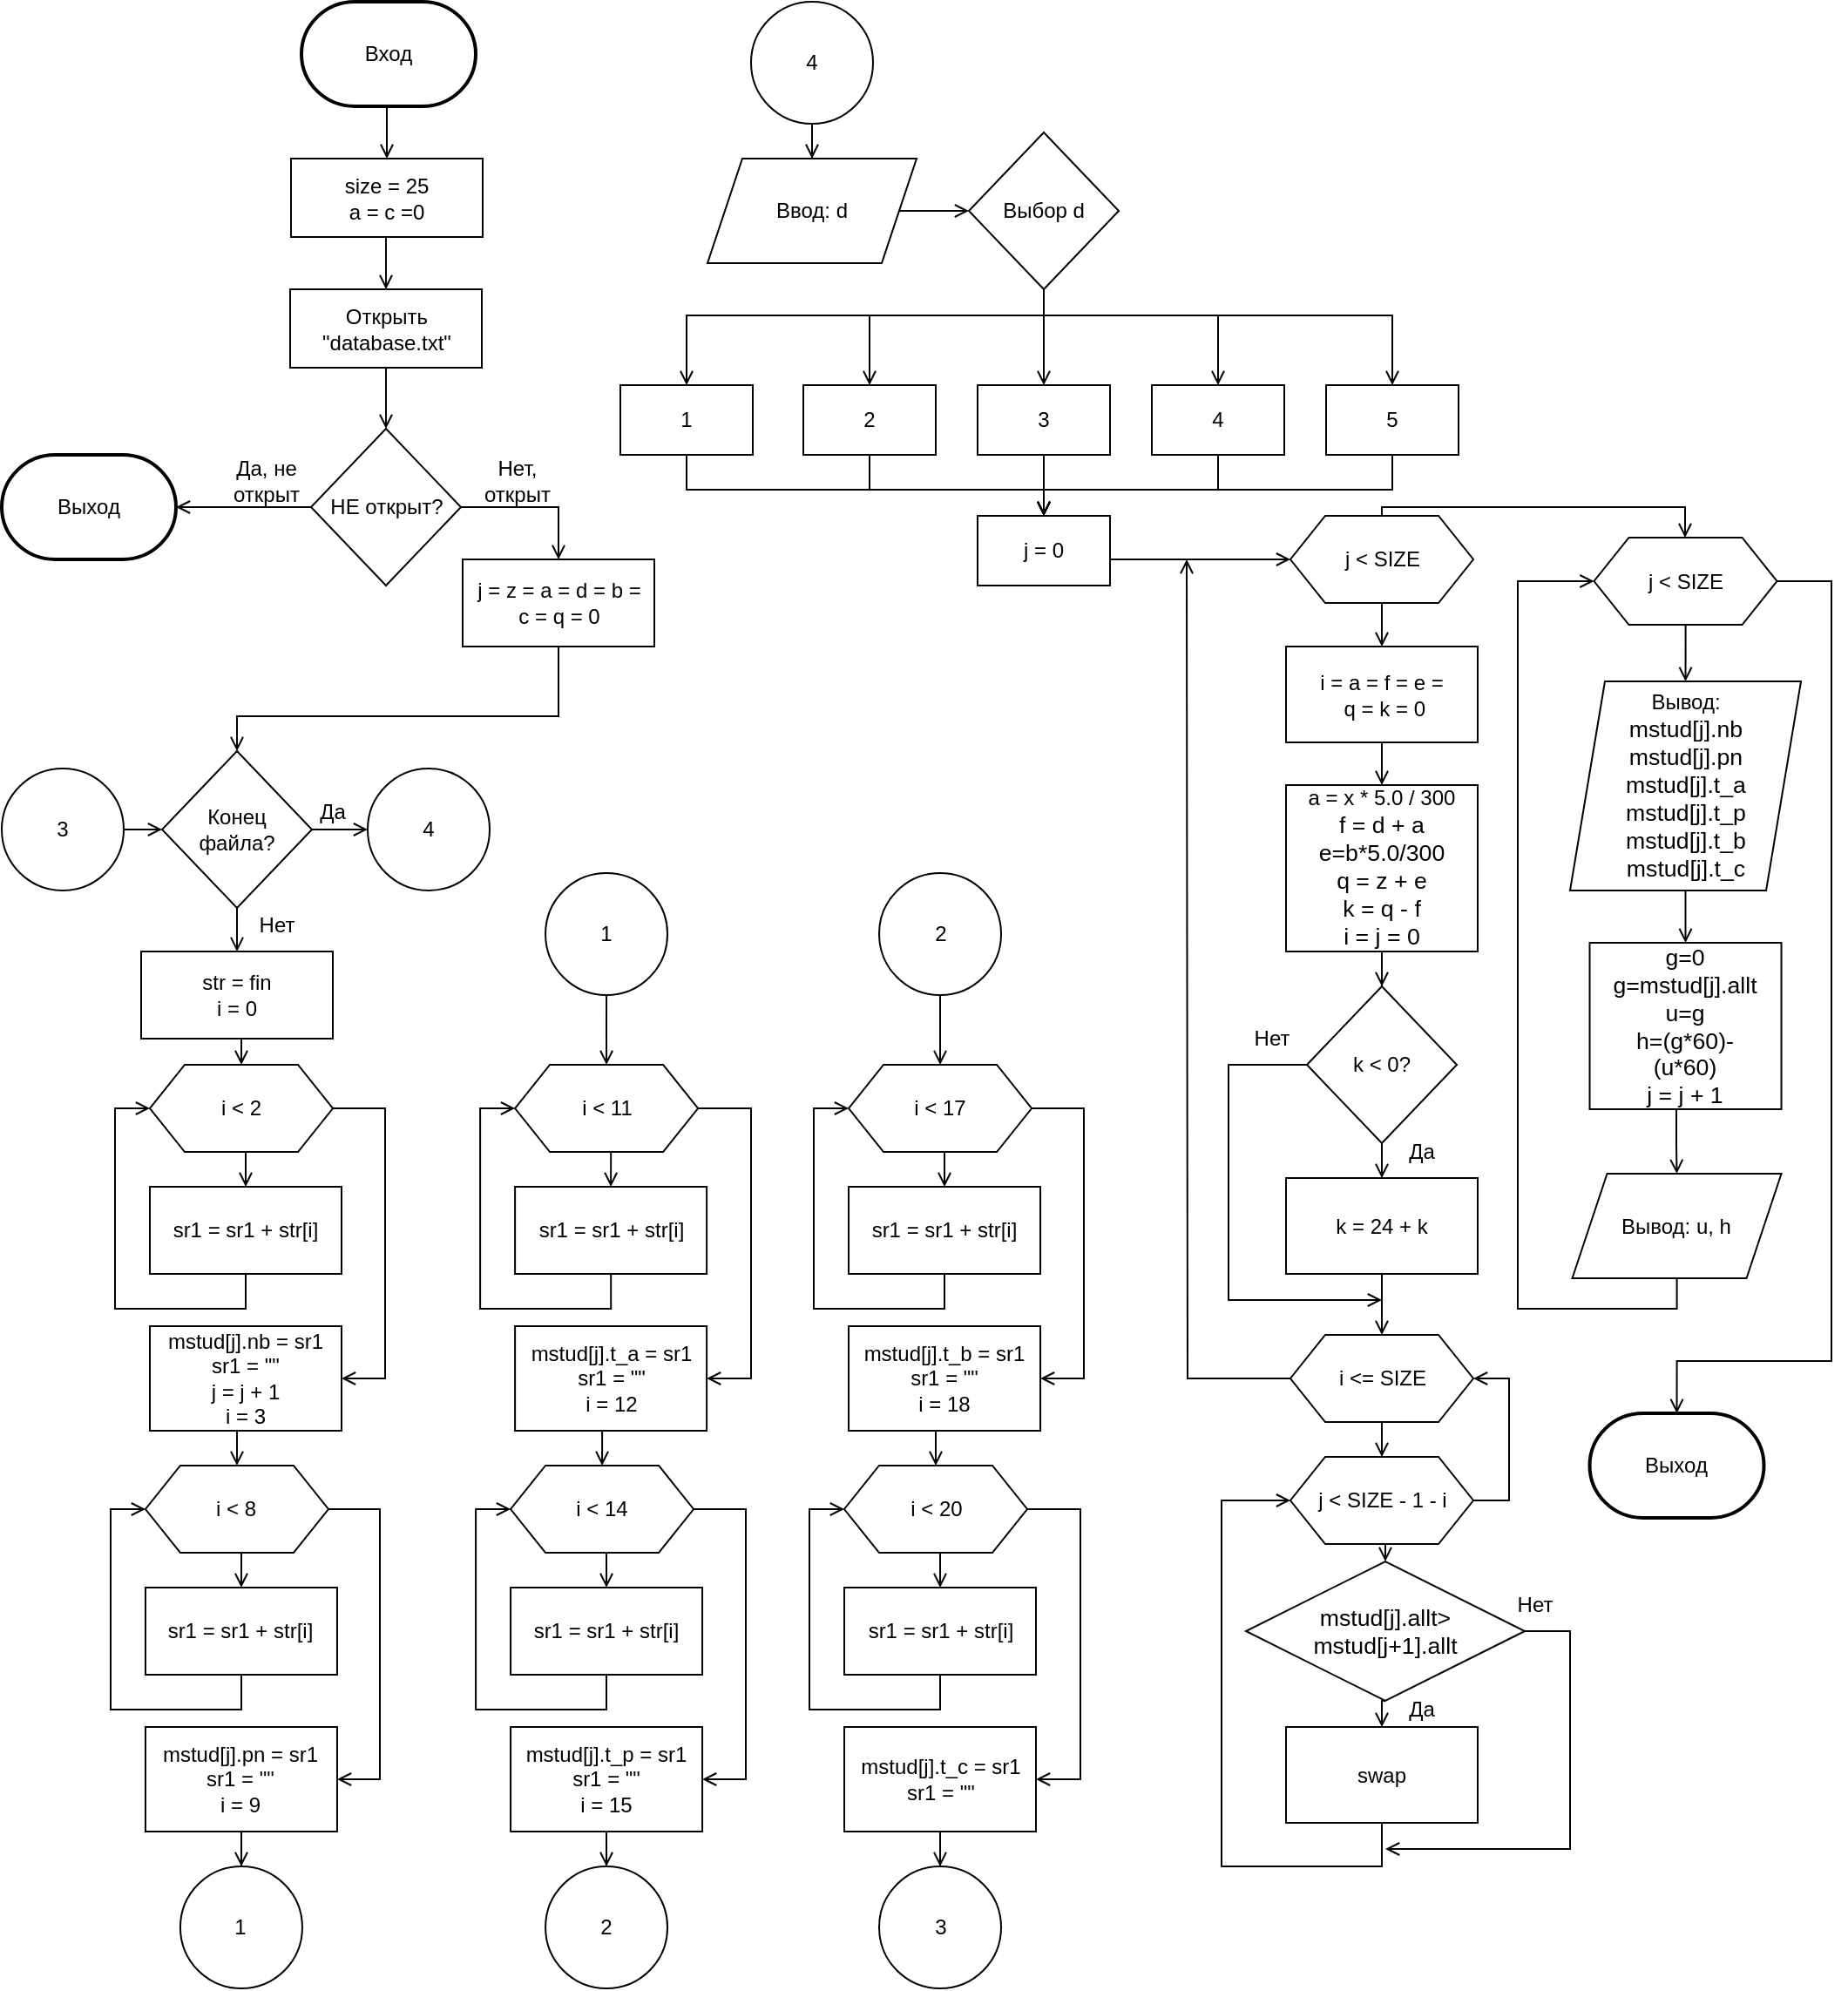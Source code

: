 <mxfile version="13.9.1" type="github">
  <diagram id="2XYw5rfrzcdDfsoRY1aY" name="Page-1">
    <mxGraphModel dx="2065" dy="1688" grid="1" gridSize="10" guides="1" tooltips="1" connect="1" arrows="1" fold="1" page="1" pageScale="1" pageWidth="827" pageHeight="1169" math="0" shadow="0">
      <root>
        <mxCell id="0" />
        <mxCell id="1" parent="0" />
        <mxCell id="bIGdx2mvvDFSyfbHBPX8-4" style="edgeStyle=orthogonalEdgeStyle;rounded=0;orthogonalLoop=1;jettySize=auto;html=1;exitX=0.5;exitY=1;exitDx=0;exitDy=0;exitPerimeter=0;entryX=0.5;entryY=0;entryDx=0;entryDy=0;endArrow=open;endFill=0;" parent="1" source="bIGdx2mvvDFSyfbHBPX8-2" edge="1">
          <mxGeometry relative="1" as="geometry">
            <mxPoint x="-39" y="70" as="targetPoint" />
          </mxGeometry>
        </mxCell>
        <mxCell id="bIGdx2mvvDFSyfbHBPX8-2" value="Вход" style="strokeWidth=2;html=1;shape=mxgraph.flowchart.terminator;whiteSpace=wrap;" parent="1" vertex="1">
          <mxGeometry x="-88" y="-20" width="100" height="60" as="geometry" />
        </mxCell>
        <mxCell id="KQFqtlPDkMT88FlhOWFB-3" style="edgeStyle=orthogonalEdgeStyle;rounded=0;orthogonalLoop=1;jettySize=auto;html=1;entryX=0.5;entryY=0;entryDx=0;entryDy=0;endArrow=open;endFill=0;" edge="1" parent="1" source="gcUCHksnC8rrGLkKe8yG-3" target="B0YSBYVzR49liGQwaU1Z-23">
          <mxGeometry relative="1" as="geometry">
            <Array as="points">
              <mxPoint x="-39" y="135" />
            </Array>
          </mxGeometry>
        </mxCell>
        <mxCell id="gcUCHksnC8rrGLkKe8yG-3" value="size = 25&lt;br&gt;a = c =0" style="rounded=0;whiteSpace=wrap;html=1;" parent="1" vertex="1">
          <mxGeometry x="-94" y="70" width="110" height="45" as="geometry" />
        </mxCell>
        <mxCell id="KQFqtlPDkMT88FlhOWFB-7" style="edgeStyle=orthogonalEdgeStyle;rounded=0;orthogonalLoop=1;jettySize=auto;html=1;entryX=0;entryY=0.5;entryDx=0;entryDy=0;endArrow=open;endFill=0;" edge="1" parent="1" source="B0YSBYVzR49liGQwaU1Z-10" target="B0YSBYVzR49liGQwaU1Z-30">
          <mxGeometry relative="1" as="geometry">
            <Array as="points">
              <mxPoint x="59" y="390" />
              <mxPoint x="-125" y="390" />
            </Array>
          </mxGeometry>
        </mxCell>
        <mxCell id="B0YSBYVzR49liGQwaU1Z-10" value="j = z = a = d = b = &lt;br&gt;c = q = 0" style="rounded=0;whiteSpace=wrap;html=1;" parent="1" vertex="1">
          <mxGeometry x="4.5" y="300" width="110" height="50" as="geometry" />
        </mxCell>
        <mxCell id="B0YSBYVzR49liGQwaU1Z-11" style="edgeStyle=orthogonalEdgeStyle;rounded=0;orthogonalLoop=1;jettySize=auto;html=1;exitX=0.5;exitY=1;exitDx=0;exitDy=0;entryX=0;entryY=0.5;entryDx=0;entryDy=0;" parent="1" target="B0YSBYVzR49liGQwaU1Z-14" edge="1">
          <mxGeometry relative="1" as="geometry">
            <mxPoint x="-45.5" y="237" as="sourcePoint" />
          </mxGeometry>
        </mxCell>
        <mxCell id="KQFqtlPDkMT88FlhOWFB-5" style="edgeStyle=orthogonalEdgeStyle;rounded=0;orthogonalLoop=1;jettySize=auto;html=1;entryX=0.5;entryY=0;entryDx=0;entryDy=0;endArrow=open;endFill=0;" edge="1" parent="1" source="B0YSBYVzR49liGQwaU1Z-14" target="B0YSBYVzR49liGQwaU1Z-10">
          <mxGeometry relative="1" as="geometry" />
        </mxCell>
        <mxCell id="KQFqtlPDkMT88FlhOWFB-6" style="edgeStyle=orthogonalEdgeStyle;rounded=0;orthogonalLoop=1;jettySize=auto;html=1;endArrow=open;endFill=0;" edge="1" parent="1" source="B0YSBYVzR49liGQwaU1Z-14" target="B0YSBYVzR49liGQwaU1Z-27">
          <mxGeometry relative="1" as="geometry" />
        </mxCell>
        <mxCell id="B0YSBYVzR49liGQwaU1Z-14" value="НЕ открыт?" style="rhombus;whiteSpace=wrap;html=1;direction=south;" parent="1" vertex="1">
          <mxGeometry x="-82.5" y="225" width="86" height="90" as="geometry" />
        </mxCell>
        <mxCell id="B0YSBYVzR49liGQwaU1Z-15" value="Да, не открыт" style="text;html=1;strokeColor=none;fillColor=none;align=center;verticalAlign=middle;whiteSpace=wrap;rounded=0;" parent="1" vertex="1">
          <mxGeometry x="-128.5" y="245" width="40" height="20" as="geometry" />
        </mxCell>
        <mxCell id="B0YSBYVzR49liGQwaU1Z-16" value="Нет, открыт" style="text;html=1;strokeColor=none;fillColor=none;align=center;verticalAlign=middle;whiteSpace=wrap;rounded=0;" parent="1" vertex="1">
          <mxGeometry x="16" y="245" width="40" height="20" as="geometry" />
        </mxCell>
        <mxCell id="KQFqtlPDkMT88FlhOWFB-4" style="edgeStyle=orthogonalEdgeStyle;rounded=0;orthogonalLoop=1;jettySize=auto;html=1;endArrow=open;endFill=0;" edge="1" parent="1" source="B0YSBYVzR49liGQwaU1Z-23" target="B0YSBYVzR49liGQwaU1Z-14">
          <mxGeometry relative="1" as="geometry" />
        </mxCell>
        <mxCell id="B0YSBYVzR49liGQwaU1Z-23" value="Открыть&lt;br&gt;&quot;database.txt&quot;" style="rounded=0;whiteSpace=wrap;html=1;" parent="1" vertex="1">
          <mxGeometry x="-94.5" y="145" width="110" height="45" as="geometry" />
        </mxCell>
        <mxCell id="B0YSBYVzR49liGQwaU1Z-27" value="Выход" style="strokeWidth=2;html=1;shape=mxgraph.flowchart.terminator;whiteSpace=wrap;" parent="1" vertex="1">
          <mxGeometry x="-260" y="240" width="100" height="60" as="geometry" />
        </mxCell>
        <mxCell id="KQFqtlPDkMT88FlhOWFB-8" style="edgeStyle=orthogonalEdgeStyle;rounded=0;orthogonalLoop=1;jettySize=auto;html=1;entryX=0.5;entryY=0;entryDx=0;entryDy=0;endArrow=open;endFill=0;" edge="1" parent="1" source="B0YSBYVzR49liGQwaU1Z-30" target="B0YSBYVzR49liGQwaU1Z-33">
          <mxGeometry relative="1" as="geometry" />
        </mxCell>
        <mxCell id="KQFqtlPDkMT88FlhOWFB-76" style="edgeStyle=orthogonalEdgeStyle;rounded=0;orthogonalLoop=1;jettySize=auto;html=1;exitX=0.5;exitY=0;exitDx=0;exitDy=0;entryX=0;entryY=0.5;entryDx=0;entryDy=0;endArrow=open;endFill=0;" edge="1" parent="1" source="B0YSBYVzR49liGQwaU1Z-30" target="KQFqtlPDkMT88FlhOWFB-75">
          <mxGeometry relative="1" as="geometry" />
        </mxCell>
        <mxCell id="B0YSBYVzR49liGQwaU1Z-30" value="Конец&lt;br&gt;файла?" style="rhombus;whiteSpace=wrap;html=1;direction=south;" parent="1" vertex="1">
          <mxGeometry x="-168" y="410" width="86" height="90" as="geometry" />
        </mxCell>
        <mxCell id="KQFqtlPDkMT88FlhOWFB-11" style="edgeStyle=orthogonalEdgeStyle;rounded=0;orthogonalLoop=1;jettySize=auto;html=1;exitX=0.5;exitY=1;exitDx=0;exitDy=0;entryX=0.5;entryY=0;entryDx=0;entryDy=0;endArrow=open;endFill=0;" edge="1" parent="1" source="B0YSBYVzR49liGQwaU1Z-33" target="KQFqtlPDkMT88FlhOWFB-1">
          <mxGeometry relative="1" as="geometry" />
        </mxCell>
        <mxCell id="B0YSBYVzR49liGQwaU1Z-33" value="str = fin&lt;br&gt;i = 0" style="rounded=0;whiteSpace=wrap;html=1;" parent="1" vertex="1">
          <mxGeometry x="-180" y="525" width="110" height="50" as="geometry" />
        </mxCell>
        <mxCell id="KQFqtlPDkMT88FlhOWFB-26" style="edgeStyle=orthogonalEdgeStyle;rounded=0;orthogonalLoop=1;jettySize=auto;html=1;entryX=0;entryY=0.5;entryDx=0;entryDy=0;endArrow=open;endFill=0;" edge="1" parent="1" source="B0YSBYVzR49liGQwaU1Z-40" target="KQFqtlPDkMT88FlhOWFB-1">
          <mxGeometry relative="1" as="geometry">
            <Array as="points">
              <mxPoint x="-120" y="730" />
              <mxPoint x="-195" y="730" />
              <mxPoint x="-195" y="615" />
            </Array>
          </mxGeometry>
        </mxCell>
        <mxCell id="B0YSBYVzR49liGQwaU1Z-40" value="sr1 = sr1 + str[i]" style="rounded=0;whiteSpace=wrap;html=1;" parent="1" vertex="1">
          <mxGeometry x="-175" y="660" width="110" height="50" as="geometry" />
        </mxCell>
        <mxCell id="KQFqtlPDkMT88FlhOWFB-35" style="edgeStyle=orthogonalEdgeStyle;rounded=0;orthogonalLoop=1;jettySize=auto;html=1;entryX=0.5;entryY=0;entryDx=0;entryDy=0;endArrow=open;endFill=0;" edge="1" parent="1" source="B0YSBYVzR49liGQwaU1Z-44" target="KQFqtlPDkMT88FlhOWFB-33">
          <mxGeometry relative="1" as="geometry">
            <Array as="points">
              <mxPoint x="-125" y="810" />
              <mxPoint x="-125" y="810" />
            </Array>
          </mxGeometry>
        </mxCell>
        <mxCell id="B0YSBYVzR49liGQwaU1Z-44" value="mstud[j].nb = sr1&lt;br&gt;sr1 = &quot;&quot;&lt;br&gt;j = j + 1&lt;br&gt;i = 3" style="rounded=0;whiteSpace=wrap;html=1;" parent="1" vertex="1">
          <mxGeometry x="-175" y="740" width="110" height="60" as="geometry" />
        </mxCell>
        <mxCell id="B0YSBYVzR49liGQwaU1Z-61" value="1" style="ellipse;whiteSpace=wrap;html=1;aspect=fixed;" parent="1" vertex="1">
          <mxGeometry x="-157.52" y="1050" width="70" height="70" as="geometry" />
        </mxCell>
        <mxCell id="KQFqtlPDkMT88FlhOWFB-13" style="edgeStyle=orthogonalEdgeStyle;rounded=0;orthogonalLoop=1;jettySize=auto;html=1;exitX=0.5;exitY=1;exitDx=0;exitDy=0;entryX=0.5;entryY=0;entryDx=0;entryDy=0;endArrow=open;endFill=0;" edge="1" parent="1" source="KQFqtlPDkMT88FlhOWFB-1" target="B0YSBYVzR49liGQwaU1Z-40">
          <mxGeometry relative="1" as="geometry" />
        </mxCell>
        <mxCell id="KQFqtlPDkMT88FlhOWFB-27" style="edgeStyle=orthogonalEdgeStyle;rounded=0;orthogonalLoop=1;jettySize=auto;html=1;exitX=1;exitY=0.5;exitDx=0;exitDy=0;entryX=1;entryY=0.5;entryDx=0;entryDy=0;endArrow=open;endFill=0;" edge="1" parent="1" source="KQFqtlPDkMT88FlhOWFB-1" target="B0YSBYVzR49liGQwaU1Z-44">
          <mxGeometry relative="1" as="geometry">
            <Array as="points">
              <mxPoint x="-40" y="615" />
              <mxPoint x="-40" y="770" />
            </Array>
          </mxGeometry>
        </mxCell>
        <mxCell id="KQFqtlPDkMT88FlhOWFB-1" value="i &amp;lt; 2" style="shape=hexagon;perimeter=hexagonPerimeter2;whiteSpace=wrap;html=1;fixedSize=1;" vertex="1" parent="1">
          <mxGeometry x="-175" y="590" width="105" height="50" as="geometry" />
        </mxCell>
        <mxCell id="KQFqtlPDkMT88FlhOWFB-9" value="Нет" style="text;html=1;strokeColor=none;fillColor=none;align=center;verticalAlign=middle;whiteSpace=wrap;rounded=0;" vertex="1" parent="1">
          <mxGeometry x="-122" y="500" width="40" height="20" as="geometry" />
        </mxCell>
        <mxCell id="KQFqtlPDkMT88FlhOWFB-28" style="edgeStyle=orthogonalEdgeStyle;rounded=0;orthogonalLoop=1;jettySize=auto;html=1;entryX=0;entryY=0.5;entryDx=0;entryDy=0;endArrow=open;endFill=0;" edge="1" parent="1" source="KQFqtlPDkMT88FlhOWFB-29" target="KQFqtlPDkMT88FlhOWFB-33">
          <mxGeometry relative="1" as="geometry">
            <Array as="points">
              <mxPoint x="-122.52" y="960" />
              <mxPoint x="-197.52" y="960" />
              <mxPoint x="-197.52" y="845" />
            </Array>
          </mxGeometry>
        </mxCell>
        <mxCell id="KQFqtlPDkMT88FlhOWFB-29" value="sr1 = sr1 + str[i]" style="rounded=0;whiteSpace=wrap;html=1;" vertex="1" parent="1">
          <mxGeometry x="-177.52" y="890" width="110" height="50" as="geometry" />
        </mxCell>
        <mxCell id="KQFqtlPDkMT88FlhOWFB-34" style="edgeStyle=orthogonalEdgeStyle;rounded=0;orthogonalLoop=1;jettySize=auto;html=1;endArrow=open;endFill=0;" edge="1" parent="1" source="KQFqtlPDkMT88FlhOWFB-30" target="B0YSBYVzR49liGQwaU1Z-61">
          <mxGeometry relative="1" as="geometry" />
        </mxCell>
        <mxCell id="KQFqtlPDkMT88FlhOWFB-30" value="mstud[j].pn = sr1&lt;br&gt;sr1 = &quot;&quot;&lt;br&gt;i = 9" style="rounded=0;whiteSpace=wrap;html=1;" vertex="1" parent="1">
          <mxGeometry x="-177.52" y="970" width="110" height="60" as="geometry" />
        </mxCell>
        <mxCell id="KQFqtlPDkMT88FlhOWFB-31" style="edgeStyle=orthogonalEdgeStyle;rounded=0;orthogonalLoop=1;jettySize=auto;html=1;exitX=0.5;exitY=1;exitDx=0;exitDy=0;entryX=0.5;entryY=0;entryDx=0;entryDy=0;endArrow=open;endFill=0;" edge="1" parent="1" source="KQFqtlPDkMT88FlhOWFB-33" target="KQFqtlPDkMT88FlhOWFB-29">
          <mxGeometry relative="1" as="geometry" />
        </mxCell>
        <mxCell id="KQFqtlPDkMT88FlhOWFB-32" style="edgeStyle=orthogonalEdgeStyle;rounded=0;orthogonalLoop=1;jettySize=auto;html=1;exitX=1;exitY=0.5;exitDx=0;exitDy=0;entryX=1;entryY=0.5;entryDx=0;entryDy=0;endArrow=open;endFill=0;" edge="1" parent="1" source="KQFqtlPDkMT88FlhOWFB-33" target="KQFqtlPDkMT88FlhOWFB-30">
          <mxGeometry relative="1" as="geometry">
            <Array as="points">
              <mxPoint x="-43" y="845" />
              <mxPoint x="-43" y="1000" />
            </Array>
          </mxGeometry>
        </mxCell>
        <mxCell id="KQFqtlPDkMT88FlhOWFB-33" value="i &amp;lt; 8" style="shape=hexagon;perimeter=hexagonPerimeter2;whiteSpace=wrap;html=1;fixedSize=1;" vertex="1" parent="1">
          <mxGeometry x="-177.52" y="820" width="105" height="50" as="geometry" />
        </mxCell>
        <mxCell id="KQFqtlPDkMT88FlhOWFB-36" style="edgeStyle=orthogonalEdgeStyle;rounded=0;orthogonalLoop=1;jettySize=auto;html=1;entryX=0;entryY=0.5;entryDx=0;entryDy=0;endArrow=open;endFill=0;" edge="1" parent="1" source="KQFqtlPDkMT88FlhOWFB-37" target="KQFqtlPDkMT88FlhOWFB-43">
          <mxGeometry relative="1" as="geometry">
            <Array as="points">
              <mxPoint x="89.55" y="730" />
              <mxPoint x="14.55" y="730" />
              <mxPoint x="14.55" y="615" />
            </Array>
          </mxGeometry>
        </mxCell>
        <mxCell id="KQFqtlPDkMT88FlhOWFB-37" value="sr1 = sr1 + str[i]" style="rounded=0;whiteSpace=wrap;html=1;" vertex="1" parent="1">
          <mxGeometry x="34.55" y="660" width="110" height="50" as="geometry" />
        </mxCell>
        <mxCell id="KQFqtlPDkMT88FlhOWFB-38" style="edgeStyle=orthogonalEdgeStyle;rounded=0;orthogonalLoop=1;jettySize=auto;html=1;entryX=0.5;entryY=0;entryDx=0;entryDy=0;endArrow=open;endFill=0;" edge="1" parent="1" source="KQFqtlPDkMT88FlhOWFB-39" target="KQFqtlPDkMT88FlhOWFB-50">
          <mxGeometry relative="1" as="geometry">
            <Array as="points">
              <mxPoint x="84.55" y="810" />
              <mxPoint x="84.55" y="810" />
            </Array>
          </mxGeometry>
        </mxCell>
        <mxCell id="KQFqtlPDkMT88FlhOWFB-39" value="mstud[j].t_a = sr1&lt;br&gt;sr1 = &quot;&quot;&lt;br&gt;i = 12" style="rounded=0;whiteSpace=wrap;html=1;" vertex="1" parent="1">
          <mxGeometry x="34.55" y="740" width="110" height="60" as="geometry" />
        </mxCell>
        <mxCell id="KQFqtlPDkMT88FlhOWFB-40" value="2" style="ellipse;whiteSpace=wrap;html=1;aspect=fixed;" vertex="1" parent="1">
          <mxGeometry x="52.03" y="1050" width="70" height="70" as="geometry" />
        </mxCell>
        <mxCell id="KQFqtlPDkMT88FlhOWFB-41" style="edgeStyle=orthogonalEdgeStyle;rounded=0;orthogonalLoop=1;jettySize=auto;html=1;exitX=0.5;exitY=1;exitDx=0;exitDy=0;entryX=0.5;entryY=0;entryDx=0;entryDy=0;endArrow=open;endFill=0;" edge="1" parent="1" source="KQFqtlPDkMT88FlhOWFB-43" target="KQFqtlPDkMT88FlhOWFB-37">
          <mxGeometry relative="1" as="geometry" />
        </mxCell>
        <mxCell id="KQFqtlPDkMT88FlhOWFB-42" style="edgeStyle=orthogonalEdgeStyle;rounded=0;orthogonalLoop=1;jettySize=auto;html=1;exitX=1;exitY=0.5;exitDx=0;exitDy=0;entryX=1;entryY=0.5;entryDx=0;entryDy=0;endArrow=open;endFill=0;" edge="1" parent="1" source="KQFqtlPDkMT88FlhOWFB-43" target="KQFqtlPDkMT88FlhOWFB-39">
          <mxGeometry relative="1" as="geometry">
            <Array as="points">
              <mxPoint x="170" y="615" />
              <mxPoint x="170" y="770" />
            </Array>
          </mxGeometry>
        </mxCell>
        <mxCell id="KQFqtlPDkMT88FlhOWFB-43" value="i &amp;lt; 11" style="shape=hexagon;perimeter=hexagonPerimeter2;whiteSpace=wrap;html=1;fixedSize=1;" vertex="1" parent="1">
          <mxGeometry x="34.55" y="590" width="105" height="50" as="geometry" />
        </mxCell>
        <mxCell id="KQFqtlPDkMT88FlhOWFB-44" style="edgeStyle=orthogonalEdgeStyle;rounded=0;orthogonalLoop=1;jettySize=auto;html=1;entryX=0;entryY=0.5;entryDx=0;entryDy=0;endArrow=open;endFill=0;" edge="1" parent="1" source="KQFqtlPDkMT88FlhOWFB-45" target="KQFqtlPDkMT88FlhOWFB-50">
          <mxGeometry relative="1" as="geometry">
            <Array as="points">
              <mxPoint x="87.03" y="960" />
              <mxPoint x="12.03" y="960" />
              <mxPoint x="12.03" y="845" />
            </Array>
          </mxGeometry>
        </mxCell>
        <mxCell id="KQFqtlPDkMT88FlhOWFB-45" value="sr1 = sr1 + str[i]" style="rounded=0;whiteSpace=wrap;html=1;" vertex="1" parent="1">
          <mxGeometry x="32.03" y="890" width="110" height="50" as="geometry" />
        </mxCell>
        <mxCell id="KQFqtlPDkMT88FlhOWFB-46" style="edgeStyle=orthogonalEdgeStyle;rounded=0;orthogonalLoop=1;jettySize=auto;html=1;endArrow=open;endFill=0;" edge="1" parent="1" source="KQFqtlPDkMT88FlhOWFB-47" target="KQFqtlPDkMT88FlhOWFB-40">
          <mxGeometry relative="1" as="geometry" />
        </mxCell>
        <mxCell id="KQFqtlPDkMT88FlhOWFB-47" value="mstud[j].t_p = sr1&lt;br&gt;sr1 = &quot;&quot;&lt;br&gt;i = 15" style="rounded=0;whiteSpace=wrap;html=1;" vertex="1" parent="1">
          <mxGeometry x="32.03" y="970" width="110" height="60" as="geometry" />
        </mxCell>
        <mxCell id="KQFqtlPDkMT88FlhOWFB-48" style="edgeStyle=orthogonalEdgeStyle;rounded=0;orthogonalLoop=1;jettySize=auto;html=1;exitX=0.5;exitY=1;exitDx=0;exitDy=0;entryX=0.5;entryY=0;entryDx=0;entryDy=0;endArrow=open;endFill=0;" edge="1" parent="1" source="KQFqtlPDkMT88FlhOWFB-50" target="KQFqtlPDkMT88FlhOWFB-45">
          <mxGeometry relative="1" as="geometry" />
        </mxCell>
        <mxCell id="KQFqtlPDkMT88FlhOWFB-49" style="edgeStyle=orthogonalEdgeStyle;rounded=0;orthogonalLoop=1;jettySize=auto;html=1;exitX=1;exitY=0.5;exitDx=0;exitDy=0;entryX=1;entryY=0.5;entryDx=0;entryDy=0;endArrow=open;endFill=0;" edge="1" parent="1" source="KQFqtlPDkMT88FlhOWFB-50" target="KQFqtlPDkMT88FlhOWFB-47">
          <mxGeometry relative="1" as="geometry">
            <Array as="points">
              <mxPoint x="167" y="845" />
              <mxPoint x="167" y="1000" />
            </Array>
          </mxGeometry>
        </mxCell>
        <mxCell id="KQFqtlPDkMT88FlhOWFB-50" value="i &amp;lt; 14" style="shape=hexagon;perimeter=hexagonPerimeter2;whiteSpace=wrap;html=1;fixedSize=1;" vertex="1" parent="1">
          <mxGeometry x="32.03" y="820" width="105" height="50" as="geometry" />
        </mxCell>
        <mxCell id="KQFqtlPDkMT88FlhOWFB-52" style="edgeStyle=orthogonalEdgeStyle;rounded=0;orthogonalLoop=1;jettySize=auto;html=1;entryX=0.5;entryY=0;entryDx=0;entryDy=0;endArrow=open;endFill=0;" edge="1" parent="1" source="KQFqtlPDkMT88FlhOWFB-51" target="KQFqtlPDkMT88FlhOWFB-43">
          <mxGeometry relative="1" as="geometry" />
        </mxCell>
        <mxCell id="KQFqtlPDkMT88FlhOWFB-51" value="1" style="ellipse;whiteSpace=wrap;html=1;aspect=fixed;" vertex="1" parent="1">
          <mxGeometry x="52.03" y="480" width="70" height="70" as="geometry" />
        </mxCell>
        <mxCell id="KQFqtlPDkMT88FlhOWFB-53" style="edgeStyle=orthogonalEdgeStyle;rounded=0;orthogonalLoop=1;jettySize=auto;html=1;entryX=0;entryY=0.5;entryDx=0;entryDy=0;endArrow=open;endFill=0;" edge="1" parent="1" source="KQFqtlPDkMT88FlhOWFB-54" target="KQFqtlPDkMT88FlhOWFB-60">
          <mxGeometry relative="1" as="geometry">
            <Array as="points">
              <mxPoint x="281.02" y="730" />
              <mxPoint x="206.02" y="730" />
              <mxPoint x="206.02" y="615" />
            </Array>
          </mxGeometry>
        </mxCell>
        <mxCell id="KQFqtlPDkMT88FlhOWFB-54" value="sr1 = sr1 + str[i]" style="rounded=0;whiteSpace=wrap;html=1;" vertex="1" parent="1">
          <mxGeometry x="226.02" y="660" width="110" height="50" as="geometry" />
        </mxCell>
        <mxCell id="KQFqtlPDkMT88FlhOWFB-55" style="edgeStyle=orthogonalEdgeStyle;rounded=0;orthogonalLoop=1;jettySize=auto;html=1;entryX=0.5;entryY=0;entryDx=0;entryDy=0;endArrow=open;endFill=0;" edge="1" parent="1" source="KQFqtlPDkMT88FlhOWFB-56" target="KQFqtlPDkMT88FlhOWFB-67">
          <mxGeometry relative="1" as="geometry">
            <Array as="points">
              <mxPoint x="276.02" y="810" />
              <mxPoint x="276.02" y="810" />
            </Array>
          </mxGeometry>
        </mxCell>
        <mxCell id="KQFqtlPDkMT88FlhOWFB-56" value="mstud[j].t_b = sr1&lt;br&gt;sr1 = &quot;&quot;&lt;br&gt;i = 18" style="rounded=0;whiteSpace=wrap;html=1;" vertex="1" parent="1">
          <mxGeometry x="226.02" y="740" width="110" height="60" as="geometry" />
        </mxCell>
        <mxCell id="KQFqtlPDkMT88FlhOWFB-57" value="3" style="ellipse;whiteSpace=wrap;html=1;aspect=fixed;" vertex="1" parent="1">
          <mxGeometry x="243.5" y="1050" width="70" height="70" as="geometry" />
        </mxCell>
        <mxCell id="KQFqtlPDkMT88FlhOWFB-58" style="edgeStyle=orthogonalEdgeStyle;rounded=0;orthogonalLoop=1;jettySize=auto;html=1;exitX=0.5;exitY=1;exitDx=0;exitDy=0;entryX=0.5;entryY=0;entryDx=0;entryDy=0;endArrow=open;endFill=0;" edge="1" parent="1" source="KQFqtlPDkMT88FlhOWFB-60" target="KQFqtlPDkMT88FlhOWFB-54">
          <mxGeometry relative="1" as="geometry" />
        </mxCell>
        <mxCell id="KQFqtlPDkMT88FlhOWFB-59" style="edgeStyle=orthogonalEdgeStyle;rounded=0;orthogonalLoop=1;jettySize=auto;html=1;exitX=1;exitY=0.5;exitDx=0;exitDy=0;entryX=1;entryY=0.5;entryDx=0;entryDy=0;endArrow=open;endFill=0;" edge="1" parent="1" source="KQFqtlPDkMT88FlhOWFB-60" target="KQFqtlPDkMT88FlhOWFB-56">
          <mxGeometry relative="1" as="geometry">
            <Array as="points">
              <mxPoint x="361" y="615" />
              <mxPoint x="361" y="770" />
            </Array>
          </mxGeometry>
        </mxCell>
        <mxCell id="KQFqtlPDkMT88FlhOWFB-60" value="i &amp;lt; 17" style="shape=hexagon;perimeter=hexagonPerimeter2;whiteSpace=wrap;html=1;fixedSize=1;" vertex="1" parent="1">
          <mxGeometry x="226.02" y="590" width="105" height="50" as="geometry" />
        </mxCell>
        <mxCell id="KQFqtlPDkMT88FlhOWFB-61" style="edgeStyle=orthogonalEdgeStyle;rounded=0;orthogonalLoop=1;jettySize=auto;html=1;entryX=0;entryY=0.5;entryDx=0;entryDy=0;endArrow=open;endFill=0;" edge="1" parent="1" source="KQFqtlPDkMT88FlhOWFB-62" target="KQFqtlPDkMT88FlhOWFB-67">
          <mxGeometry relative="1" as="geometry">
            <Array as="points">
              <mxPoint x="278.5" y="960" />
              <mxPoint x="203.5" y="960" />
              <mxPoint x="203.5" y="845" />
            </Array>
          </mxGeometry>
        </mxCell>
        <mxCell id="KQFqtlPDkMT88FlhOWFB-62" value="sr1 = sr1 + str[i]" style="rounded=0;whiteSpace=wrap;html=1;" vertex="1" parent="1">
          <mxGeometry x="223.5" y="890" width="110" height="50" as="geometry" />
        </mxCell>
        <mxCell id="KQFqtlPDkMT88FlhOWFB-63" style="edgeStyle=orthogonalEdgeStyle;rounded=0;orthogonalLoop=1;jettySize=auto;html=1;endArrow=open;endFill=0;" edge="1" parent="1" source="KQFqtlPDkMT88FlhOWFB-64" target="KQFqtlPDkMT88FlhOWFB-57">
          <mxGeometry relative="1" as="geometry" />
        </mxCell>
        <mxCell id="KQFqtlPDkMT88FlhOWFB-64" value="mstud[j].t_c = sr1&lt;br&gt;sr1 = &quot;&quot;" style="rounded=0;whiteSpace=wrap;html=1;" vertex="1" parent="1">
          <mxGeometry x="223.5" y="970" width="110" height="60" as="geometry" />
        </mxCell>
        <mxCell id="KQFqtlPDkMT88FlhOWFB-65" style="edgeStyle=orthogonalEdgeStyle;rounded=0;orthogonalLoop=1;jettySize=auto;html=1;exitX=0.5;exitY=1;exitDx=0;exitDy=0;entryX=0.5;entryY=0;entryDx=0;entryDy=0;endArrow=open;endFill=0;" edge="1" parent="1" source="KQFqtlPDkMT88FlhOWFB-67" target="KQFqtlPDkMT88FlhOWFB-62">
          <mxGeometry relative="1" as="geometry" />
        </mxCell>
        <mxCell id="KQFqtlPDkMT88FlhOWFB-66" style="edgeStyle=orthogonalEdgeStyle;rounded=0;orthogonalLoop=1;jettySize=auto;html=1;exitX=1;exitY=0.5;exitDx=0;exitDy=0;entryX=1;entryY=0.5;entryDx=0;entryDy=0;endArrow=open;endFill=0;" edge="1" parent="1" source="KQFqtlPDkMT88FlhOWFB-67" target="KQFqtlPDkMT88FlhOWFB-64">
          <mxGeometry relative="1" as="geometry">
            <Array as="points">
              <mxPoint x="359" y="845" />
              <mxPoint x="359" y="1000" />
            </Array>
          </mxGeometry>
        </mxCell>
        <mxCell id="KQFqtlPDkMT88FlhOWFB-67" value="i &amp;lt; 20" style="shape=hexagon;perimeter=hexagonPerimeter2;whiteSpace=wrap;html=1;fixedSize=1;" vertex="1" parent="1">
          <mxGeometry x="223.5" y="820" width="105" height="50" as="geometry" />
        </mxCell>
        <mxCell id="KQFqtlPDkMT88FlhOWFB-68" style="edgeStyle=orthogonalEdgeStyle;rounded=0;orthogonalLoop=1;jettySize=auto;html=1;entryX=0.5;entryY=0;entryDx=0;entryDy=0;endArrow=open;endFill=0;" edge="1" parent="1" source="KQFqtlPDkMT88FlhOWFB-69" target="KQFqtlPDkMT88FlhOWFB-60">
          <mxGeometry relative="1" as="geometry" />
        </mxCell>
        <mxCell id="KQFqtlPDkMT88FlhOWFB-69" value="2" style="ellipse;whiteSpace=wrap;html=1;aspect=fixed;" vertex="1" parent="1">
          <mxGeometry x="243.5" y="480" width="70" height="70" as="geometry" />
        </mxCell>
        <mxCell id="KQFqtlPDkMT88FlhOWFB-73" style="edgeStyle=orthogonalEdgeStyle;rounded=0;orthogonalLoop=1;jettySize=auto;html=1;exitX=1;exitY=0.5;exitDx=0;exitDy=0;entryX=0.5;entryY=1;entryDx=0;entryDy=0;endArrow=open;endFill=0;" edge="1" parent="1" source="KQFqtlPDkMT88FlhOWFB-72" target="B0YSBYVzR49liGQwaU1Z-30">
          <mxGeometry relative="1" as="geometry" />
        </mxCell>
        <mxCell id="KQFqtlPDkMT88FlhOWFB-72" value="3" style="ellipse;whiteSpace=wrap;html=1;aspect=fixed;" vertex="1" parent="1">
          <mxGeometry x="-260" y="420" width="70" height="70" as="geometry" />
        </mxCell>
        <mxCell id="KQFqtlPDkMT88FlhOWFB-75" value="4" style="ellipse;whiteSpace=wrap;html=1;aspect=fixed;" vertex="1" parent="1">
          <mxGeometry x="-50.0" y="420" width="70" height="70" as="geometry" />
        </mxCell>
        <mxCell id="KQFqtlPDkMT88FlhOWFB-77" value="Да" style="text;html=1;strokeColor=none;fillColor=none;align=center;verticalAlign=middle;whiteSpace=wrap;rounded=0;" vertex="1" parent="1">
          <mxGeometry x="-90" y="435" width="40" height="20" as="geometry" />
        </mxCell>
        <mxCell id="KQFqtlPDkMT88FlhOWFB-93" style="edgeStyle=orthogonalEdgeStyle;rounded=0;orthogonalLoop=1;jettySize=auto;html=1;entryX=0.5;entryY=1;entryDx=0;entryDy=0;endArrow=open;endFill=0;" edge="1" parent="1" source="KQFqtlPDkMT88FlhOWFB-78" target="KQFqtlPDkMT88FlhOWFB-92">
          <mxGeometry relative="1" as="geometry" />
        </mxCell>
        <mxCell id="KQFqtlPDkMT88FlhOWFB-78" value="Ввод: d" style="shape=parallelogram;perimeter=parallelogramPerimeter;whiteSpace=wrap;html=1;fixedSize=1;" vertex="1" parent="1">
          <mxGeometry x="145.0" y="70" width="120" height="60" as="geometry" />
        </mxCell>
        <mxCell id="KQFqtlPDkMT88FlhOWFB-143" style="edgeStyle=orthogonalEdgeStyle;rounded=0;orthogonalLoop=1;jettySize=auto;html=1;endArrow=open;endFill=0;" edge="1" parent="1" source="KQFqtlPDkMT88FlhOWFB-79" target="KQFqtlPDkMT88FlhOWFB-78">
          <mxGeometry relative="1" as="geometry" />
        </mxCell>
        <mxCell id="KQFqtlPDkMT88FlhOWFB-79" value="4" style="ellipse;whiteSpace=wrap;html=1;aspect=fixed;" vertex="1" parent="1">
          <mxGeometry x="170.0" y="-20" width="70" height="70" as="geometry" />
        </mxCell>
        <mxCell id="KQFqtlPDkMT88FlhOWFB-106" style="edgeStyle=orthogonalEdgeStyle;rounded=0;orthogonalLoop=1;jettySize=auto;html=1;endArrow=open;endFill=0;" edge="1" parent="1" source="KQFqtlPDkMT88FlhOWFB-86" target="KQFqtlPDkMT88FlhOWFB-105">
          <mxGeometry relative="1" as="geometry">
            <Array as="points">
              <mxPoint x="133" y="260" />
              <mxPoint x="338" y="260" />
            </Array>
          </mxGeometry>
        </mxCell>
        <mxCell id="KQFqtlPDkMT88FlhOWFB-86" value="1" style="rounded=0;whiteSpace=wrap;html=1;" vertex="1" parent="1">
          <mxGeometry x="95" y="200" width="76" height="40" as="geometry" />
        </mxCell>
        <mxCell id="KQFqtlPDkMT88FlhOWFB-108" style="edgeStyle=orthogonalEdgeStyle;rounded=0;orthogonalLoop=1;jettySize=auto;html=1;exitX=0.5;exitY=1;exitDx=0;exitDy=0;entryX=0.5;entryY=0;entryDx=0;entryDy=0;endArrow=open;endFill=0;" edge="1" parent="1" source="KQFqtlPDkMT88FlhOWFB-88" target="KQFqtlPDkMT88FlhOWFB-105">
          <mxGeometry relative="1" as="geometry" />
        </mxCell>
        <mxCell id="KQFqtlPDkMT88FlhOWFB-88" value="3" style="rounded=0;whiteSpace=wrap;html=1;" vertex="1" parent="1">
          <mxGeometry x="300" y="200" width="76" height="40" as="geometry" />
        </mxCell>
        <mxCell id="KQFqtlPDkMT88FlhOWFB-107" style="edgeStyle=orthogonalEdgeStyle;rounded=0;orthogonalLoop=1;jettySize=auto;html=1;entryX=0.5;entryY=0;entryDx=0;entryDy=0;endArrow=open;endFill=0;" edge="1" parent="1" source="KQFqtlPDkMT88FlhOWFB-90" target="KQFqtlPDkMT88FlhOWFB-105">
          <mxGeometry relative="1" as="geometry">
            <Array as="points">
              <mxPoint x="238" y="260" />
              <mxPoint x="338" y="260" />
            </Array>
          </mxGeometry>
        </mxCell>
        <mxCell id="KQFqtlPDkMT88FlhOWFB-90" value="2" style="rounded=0;whiteSpace=wrap;html=1;" vertex="1" parent="1">
          <mxGeometry x="200" y="200" width="76" height="40" as="geometry" />
        </mxCell>
        <mxCell id="KQFqtlPDkMT88FlhOWFB-96" style="edgeStyle=orthogonalEdgeStyle;rounded=0;orthogonalLoop=1;jettySize=auto;html=1;exitX=1;exitY=0.5;exitDx=0;exitDy=0;entryX=0.5;entryY=0;entryDx=0;entryDy=0;endArrow=open;endFill=0;" edge="1" parent="1" source="KQFqtlPDkMT88FlhOWFB-92" target="KQFqtlPDkMT88FlhOWFB-88">
          <mxGeometry relative="1" as="geometry" />
        </mxCell>
        <mxCell id="KQFqtlPDkMT88FlhOWFB-98" style="edgeStyle=orthogonalEdgeStyle;rounded=0;orthogonalLoop=1;jettySize=auto;html=1;endArrow=open;endFill=0;entryX=0.5;entryY=0;entryDx=0;entryDy=0;" edge="1" parent="1" source="KQFqtlPDkMT88FlhOWFB-92" target="KQFqtlPDkMT88FlhOWFB-94">
          <mxGeometry relative="1" as="geometry">
            <mxPoint x="440" y="100" as="targetPoint" />
            <Array as="points">
              <mxPoint x="338" y="160" />
              <mxPoint x="538" y="160" />
            </Array>
          </mxGeometry>
        </mxCell>
        <mxCell id="KQFqtlPDkMT88FlhOWFB-99" style="edgeStyle=orthogonalEdgeStyle;rounded=0;orthogonalLoop=1;jettySize=auto;html=1;entryX=0.5;entryY=0;entryDx=0;entryDy=0;endArrow=open;endFill=0;" edge="1" parent="1" source="KQFqtlPDkMT88FlhOWFB-92" target="KQFqtlPDkMT88FlhOWFB-95">
          <mxGeometry relative="1" as="geometry">
            <Array as="points">
              <mxPoint x="338" y="160" />
              <mxPoint x="438" y="160" />
            </Array>
          </mxGeometry>
        </mxCell>
        <mxCell id="KQFqtlPDkMT88FlhOWFB-100" style="edgeStyle=orthogonalEdgeStyle;rounded=0;orthogonalLoop=1;jettySize=auto;html=1;entryX=0.5;entryY=0;entryDx=0;entryDy=0;endArrow=open;endFill=0;" edge="1" parent="1" source="KQFqtlPDkMT88FlhOWFB-92" target="KQFqtlPDkMT88FlhOWFB-86">
          <mxGeometry relative="1" as="geometry">
            <Array as="points">
              <mxPoint x="338" y="160" />
              <mxPoint x="133" y="160" />
            </Array>
          </mxGeometry>
        </mxCell>
        <mxCell id="KQFqtlPDkMT88FlhOWFB-101" style="edgeStyle=orthogonalEdgeStyle;rounded=0;orthogonalLoop=1;jettySize=auto;html=1;entryX=0.5;entryY=0;entryDx=0;entryDy=0;endArrow=open;endFill=0;" edge="1" parent="1" source="KQFqtlPDkMT88FlhOWFB-92" target="KQFqtlPDkMT88FlhOWFB-90">
          <mxGeometry relative="1" as="geometry">
            <Array as="points">
              <mxPoint x="338" y="160" />
              <mxPoint x="238" y="160" />
            </Array>
          </mxGeometry>
        </mxCell>
        <mxCell id="KQFqtlPDkMT88FlhOWFB-92" value="Выбор d" style="rhombus;whiteSpace=wrap;html=1;direction=south;" vertex="1" parent="1">
          <mxGeometry x="295" y="55" width="86" height="90" as="geometry" />
        </mxCell>
        <mxCell id="KQFqtlPDkMT88FlhOWFB-110" style="edgeStyle=orthogonalEdgeStyle;rounded=0;orthogonalLoop=1;jettySize=auto;html=1;entryX=0.5;entryY=0;entryDx=0;entryDy=0;endArrow=open;endFill=0;" edge="1" parent="1" source="KQFqtlPDkMT88FlhOWFB-94" target="KQFqtlPDkMT88FlhOWFB-105">
          <mxGeometry relative="1" as="geometry">
            <Array as="points">
              <mxPoint x="538" y="260" />
              <mxPoint x="338" y="260" />
            </Array>
          </mxGeometry>
        </mxCell>
        <mxCell id="KQFqtlPDkMT88FlhOWFB-94" value="5" style="rounded=0;whiteSpace=wrap;html=1;" vertex="1" parent="1">
          <mxGeometry x="500" y="200" width="76" height="40" as="geometry" />
        </mxCell>
        <mxCell id="KQFqtlPDkMT88FlhOWFB-109" style="edgeStyle=orthogonalEdgeStyle;rounded=0;orthogonalLoop=1;jettySize=auto;html=1;entryX=0.5;entryY=0;entryDx=0;entryDy=0;endArrow=open;endFill=0;" edge="1" parent="1" source="KQFqtlPDkMT88FlhOWFB-95" target="KQFqtlPDkMT88FlhOWFB-105">
          <mxGeometry relative="1" as="geometry">
            <Array as="points">
              <mxPoint x="438" y="260" />
              <mxPoint x="338" y="260" />
            </Array>
          </mxGeometry>
        </mxCell>
        <mxCell id="KQFqtlPDkMT88FlhOWFB-95" value="4" style="rounded=0;whiteSpace=wrap;html=1;" vertex="1" parent="1">
          <mxGeometry x="400" y="200" width="76" height="40" as="geometry" />
        </mxCell>
        <mxCell id="KQFqtlPDkMT88FlhOWFB-114" style="edgeStyle=orthogonalEdgeStyle;rounded=0;orthogonalLoop=1;jettySize=auto;html=1;endArrow=open;endFill=0;" edge="1" parent="1" source="KQFqtlPDkMT88FlhOWFB-104" target="KQFqtlPDkMT88FlhOWFB-112">
          <mxGeometry relative="1" as="geometry" />
        </mxCell>
        <mxCell id="KQFqtlPDkMT88FlhOWFB-162" style="edgeStyle=orthogonalEdgeStyle;rounded=0;orthogonalLoop=1;jettySize=auto;html=1;entryX=0.5;entryY=0;entryDx=0;entryDy=0;endArrow=open;endFill=0;" edge="1" parent="1" source="KQFqtlPDkMT88FlhOWFB-104" target="KQFqtlPDkMT88FlhOWFB-152">
          <mxGeometry relative="1" as="geometry">
            <Array as="points">
              <mxPoint x="532" y="270" />
              <mxPoint x="706" y="270" />
              <mxPoint x="706" y="288" />
            </Array>
          </mxGeometry>
        </mxCell>
        <mxCell id="KQFqtlPDkMT88FlhOWFB-104" value="j &amp;lt; SIZE" style="shape=hexagon;perimeter=hexagonPerimeter2;whiteSpace=wrap;html=1;fixedSize=1;" vertex="1" parent="1">
          <mxGeometry x="479.5" y="275" width="105" height="50" as="geometry" />
        </mxCell>
        <mxCell id="KQFqtlPDkMT88FlhOWFB-146" style="edgeStyle=orthogonalEdgeStyle;rounded=0;orthogonalLoop=1;jettySize=auto;html=1;entryX=0;entryY=0.5;entryDx=0;entryDy=0;endArrow=open;endFill=0;" edge="1" parent="1" source="KQFqtlPDkMT88FlhOWFB-105" target="KQFqtlPDkMT88FlhOWFB-104">
          <mxGeometry relative="1" as="geometry">
            <Array as="points">
              <mxPoint x="400" y="300" />
              <mxPoint x="400" y="300" />
            </Array>
          </mxGeometry>
        </mxCell>
        <mxCell id="KQFqtlPDkMT88FlhOWFB-105" value="j = 0" style="rounded=0;whiteSpace=wrap;html=1;" vertex="1" parent="1">
          <mxGeometry x="300" y="275" width="76" height="40" as="geometry" />
        </mxCell>
        <mxCell id="KQFqtlPDkMT88FlhOWFB-116" style="edgeStyle=orthogonalEdgeStyle;rounded=0;orthogonalLoop=1;jettySize=auto;html=1;exitX=0.5;exitY=1;exitDx=0;exitDy=0;endArrow=open;endFill=0;" edge="1" parent="1" source="KQFqtlPDkMT88FlhOWFB-112" target="KQFqtlPDkMT88FlhOWFB-115">
          <mxGeometry relative="1" as="geometry" />
        </mxCell>
        <mxCell id="KQFqtlPDkMT88FlhOWFB-112" value="i = a = f = e =&lt;br&gt;&amp;nbsp;q = k = 0" style="rounded=0;whiteSpace=wrap;html=1;" vertex="1" parent="1">
          <mxGeometry x="477" y="350" width="110" height="55" as="geometry" />
        </mxCell>
        <mxCell id="KQFqtlPDkMT88FlhOWFB-118" style="edgeStyle=orthogonalEdgeStyle;rounded=0;orthogonalLoop=1;jettySize=auto;html=1;entryX=0;entryY=0.5;entryDx=0;entryDy=0;endArrow=open;endFill=0;" edge="1" parent="1" source="KQFqtlPDkMT88FlhOWFB-115" target="KQFqtlPDkMT88FlhOWFB-117">
          <mxGeometry relative="1" as="geometry" />
        </mxCell>
        <mxCell id="KQFqtlPDkMT88FlhOWFB-115" value="a = x * 5.0 / 300&lt;br&gt;&lt;span id=&quot;docs-internal-guid-133fa6ac-7fff-ea9c-05d0-5b236d7e61c4&quot;&gt;&lt;span style=&quot;font-size: 10pt ; font-family: &amp;#34;consolas&amp;#34; , sans-serif ; background-color: transparent ; vertical-align: baseline&quot;&gt;f = d + a&lt;br&gt;&lt;/span&gt;&lt;/span&gt;&lt;span id=&quot;docs-internal-guid-d27e8292-7fff-1c38-efc6-0b28b21d9754&quot;&gt;&lt;span style=&quot;font-size: 10pt ; font-family: &amp;#34;consolas&amp;#34; , sans-serif ; background-color: transparent ; vertical-align: baseline&quot;&gt;e=b*5.0/300&lt;br&gt;&lt;span id=&quot;docs-internal-guid-c77845d4-7fff-c970-b767-b616d2d84f5c&quot;&gt;&lt;span style=&quot;font-size: 10pt ; font-family: &amp;#34;consolas&amp;#34; , sans-serif ; background-color: transparent ; vertical-align: baseline&quot;&gt;q = z + e&lt;br&gt;&lt;/span&gt;&lt;/span&gt;&lt;span id=&quot;docs-internal-guid-50f18802-7fff-f51e-29c9-a95ab2b864d2&quot;&gt;&lt;span style=&quot;font-size: 10pt ; font-family: &amp;#34;consolas&amp;#34; , sans-serif ; background-color: transparent ; vertical-align: baseline&quot;&gt;k = q - f&lt;br&gt;&lt;/span&gt;&lt;/span&gt;i = j = 0&lt;br&gt;&lt;/span&gt;&lt;/span&gt;" style="rounded=0;whiteSpace=wrap;html=1;" vertex="1" parent="1">
          <mxGeometry x="477" y="429.5" width="110" height="95.5" as="geometry" />
        </mxCell>
        <mxCell id="KQFqtlPDkMT88FlhOWFB-120" style="edgeStyle=orthogonalEdgeStyle;rounded=0;orthogonalLoop=1;jettySize=auto;html=1;entryX=0.5;entryY=0;entryDx=0;entryDy=0;endArrow=open;endFill=0;" edge="1" parent="1" source="KQFqtlPDkMT88FlhOWFB-117" target="KQFqtlPDkMT88FlhOWFB-119">
          <mxGeometry relative="1" as="geometry" />
        </mxCell>
        <mxCell id="KQFqtlPDkMT88FlhOWFB-128" style="edgeStyle=orthogonalEdgeStyle;rounded=0;orthogonalLoop=1;jettySize=auto;html=1;exitX=0.5;exitY=1;exitDx=0;exitDy=0;endArrow=open;endFill=0;" edge="1" parent="1" source="KQFqtlPDkMT88FlhOWFB-117">
          <mxGeometry relative="1" as="geometry">
            <mxPoint x="532" y="725" as="targetPoint" />
            <Array as="points">
              <mxPoint x="444" y="590" />
              <mxPoint x="444" y="725" />
              <mxPoint x="532" y="725" />
            </Array>
          </mxGeometry>
        </mxCell>
        <mxCell id="KQFqtlPDkMT88FlhOWFB-117" value="k &amp;lt; 0?" style="rhombus;whiteSpace=wrap;html=1;direction=south;" vertex="1" parent="1">
          <mxGeometry x="489" y="545" width="86" height="90" as="geometry" />
        </mxCell>
        <mxCell id="KQFqtlPDkMT88FlhOWFB-127" style="edgeStyle=orthogonalEdgeStyle;rounded=0;orthogonalLoop=1;jettySize=auto;html=1;endArrow=open;endFill=0;" edge="1" parent="1" source="KQFqtlPDkMT88FlhOWFB-119" target="KQFqtlPDkMT88FlhOWFB-125">
          <mxGeometry relative="1" as="geometry" />
        </mxCell>
        <mxCell id="KQFqtlPDkMT88FlhOWFB-119" value="k = 24 + k" style="rounded=0;whiteSpace=wrap;html=1;" vertex="1" parent="1">
          <mxGeometry x="477" y="655" width="110" height="55" as="geometry" />
        </mxCell>
        <mxCell id="KQFqtlPDkMT88FlhOWFB-122" value="Да" style="text;html=1;strokeColor=none;fillColor=none;align=center;verticalAlign=middle;whiteSpace=wrap;rounded=0;" vertex="1" parent="1">
          <mxGeometry x="535" y="630" width="40" height="20" as="geometry" />
        </mxCell>
        <mxCell id="KQFqtlPDkMT88FlhOWFB-131" style="edgeStyle=orthogonalEdgeStyle;rounded=0;orthogonalLoop=1;jettySize=auto;html=1;endArrow=open;endFill=0;" edge="1" parent="1" source="KQFqtlPDkMT88FlhOWFB-125" target="KQFqtlPDkMT88FlhOWFB-130">
          <mxGeometry relative="1" as="geometry" />
        </mxCell>
        <mxCell id="KQFqtlPDkMT88FlhOWFB-181" style="edgeStyle=orthogonalEdgeStyle;rounded=0;orthogonalLoop=1;jettySize=auto;html=1;endArrow=open;endFill=0;" edge="1" parent="1" source="KQFqtlPDkMT88FlhOWFB-125">
          <mxGeometry relative="1" as="geometry">
            <mxPoint x="420" y="300" as="targetPoint" />
          </mxGeometry>
        </mxCell>
        <mxCell id="KQFqtlPDkMT88FlhOWFB-125" value="i &amp;lt;= SIZE" style="shape=hexagon;perimeter=hexagonPerimeter2;whiteSpace=wrap;html=1;fixedSize=1;" vertex="1" parent="1">
          <mxGeometry x="479.5" y="745" width="105" height="50" as="geometry" />
        </mxCell>
        <mxCell id="KQFqtlPDkMT88FlhOWFB-129" value="Нет" style="text;html=1;strokeColor=none;fillColor=none;align=center;verticalAlign=middle;whiteSpace=wrap;rounded=0;" vertex="1" parent="1">
          <mxGeometry x="449" y="565" width="40" height="20" as="geometry" />
        </mxCell>
        <mxCell id="KQFqtlPDkMT88FlhOWFB-145" style="edgeStyle=orthogonalEdgeStyle;rounded=0;orthogonalLoop=1;jettySize=auto;html=1;exitX=0.5;exitY=1;exitDx=0;exitDy=0;entryX=0;entryY=0.5;entryDx=0;entryDy=0;endArrow=open;endFill=0;" edge="1" parent="1" source="KQFqtlPDkMT88FlhOWFB-130" target="KQFqtlPDkMT88FlhOWFB-132">
          <mxGeometry relative="1" as="geometry" />
        </mxCell>
        <mxCell id="KQFqtlPDkMT88FlhOWFB-178" style="edgeStyle=orthogonalEdgeStyle;rounded=0;orthogonalLoop=1;jettySize=auto;html=1;entryX=1;entryY=0.5;entryDx=0;entryDy=0;endArrow=open;endFill=0;" edge="1" parent="1" source="KQFqtlPDkMT88FlhOWFB-130" target="KQFqtlPDkMT88FlhOWFB-125">
          <mxGeometry relative="1" as="geometry">
            <Array as="points">
              <mxPoint x="605" y="840" />
              <mxPoint x="605" y="770" />
            </Array>
          </mxGeometry>
        </mxCell>
        <mxCell id="KQFqtlPDkMT88FlhOWFB-130" value="j &amp;lt; SIZE - 1 - i" style="shape=hexagon;perimeter=hexagonPerimeter2;whiteSpace=wrap;html=1;fixedSize=1;" vertex="1" parent="1">
          <mxGeometry x="479.5" y="815" width="105" height="50" as="geometry" />
        </mxCell>
        <mxCell id="KQFqtlPDkMT88FlhOWFB-140" style="edgeStyle=orthogonalEdgeStyle;rounded=0;orthogonalLoop=1;jettySize=auto;html=1;exitX=0.5;exitY=0;exitDx=0;exitDy=0;endArrow=open;endFill=0;" edge="1" parent="1" source="KQFqtlPDkMT88FlhOWFB-132">
          <mxGeometry relative="1" as="geometry">
            <mxPoint x="534" y="1040" as="targetPoint" />
            <Array as="points">
              <mxPoint x="640" y="915" />
              <mxPoint x="640" y="1040" />
              <mxPoint x="534" y="1040" />
            </Array>
          </mxGeometry>
        </mxCell>
        <mxCell id="KQFqtlPDkMT88FlhOWFB-161" style="edgeStyle=orthogonalEdgeStyle;rounded=0;orthogonalLoop=1;jettySize=auto;html=1;exitX=1;exitY=0.5;exitDx=0;exitDy=0;entryX=0.5;entryY=0;entryDx=0;entryDy=0;endArrow=open;endFill=0;" edge="1" parent="1" source="KQFqtlPDkMT88FlhOWFB-132" target="KQFqtlPDkMT88FlhOWFB-133">
          <mxGeometry relative="1" as="geometry" />
        </mxCell>
        <mxCell id="KQFqtlPDkMT88FlhOWFB-132" value="&lt;span id=&quot;docs-internal-guid-14da2bc2-7fff-4c3a-460b-1ad6f77ea346&quot;&gt;&lt;span style=&quot;font-size: 10pt ; font-family: &amp;#34;consolas&amp;#34; , sans-serif ; background-color: transparent ; vertical-align: baseline&quot;&gt;mstud[j].allt&amp;gt;&lt;br&gt;mstud[j+1].allt&lt;/span&gt;&lt;/span&gt;" style="rhombus;whiteSpace=wrap;html=1;direction=south;" vertex="1" parent="1">
          <mxGeometry x="454" y="875" width="160" height="80" as="geometry" />
        </mxCell>
        <mxCell id="KQFqtlPDkMT88FlhOWFB-139" style="edgeStyle=orthogonalEdgeStyle;rounded=0;orthogonalLoop=1;jettySize=auto;html=1;exitX=0.5;exitY=1;exitDx=0;exitDy=0;endArrow=open;endFill=0;entryX=0;entryY=0.5;entryDx=0;entryDy=0;" edge="1" parent="1" source="KQFqtlPDkMT88FlhOWFB-133" target="KQFqtlPDkMT88FlhOWFB-130">
          <mxGeometry relative="1" as="geometry">
            <mxPoint x="460" y="998" as="targetPoint" />
            <Array as="points">
              <mxPoint x="532" y="1050" />
              <mxPoint x="440" y="1050" />
              <mxPoint x="440" y="840" />
            </Array>
          </mxGeometry>
        </mxCell>
        <mxCell id="KQFqtlPDkMT88FlhOWFB-133" value="swap" style="rounded=0;whiteSpace=wrap;html=1;" vertex="1" parent="1">
          <mxGeometry x="477" y="970" width="110" height="55" as="geometry" />
        </mxCell>
        <mxCell id="KQFqtlPDkMT88FlhOWFB-142" value="Нет" style="text;html=1;strokeColor=none;fillColor=none;align=center;verticalAlign=middle;whiteSpace=wrap;rounded=0;" vertex="1" parent="1">
          <mxGeometry x="600" y="890" width="40" height="20" as="geometry" />
        </mxCell>
        <mxCell id="KQFqtlPDkMT88FlhOWFB-165" style="edgeStyle=orthogonalEdgeStyle;rounded=0;orthogonalLoop=1;jettySize=auto;html=1;entryX=0.5;entryY=0;entryDx=0;entryDy=0;endArrow=open;endFill=0;" edge="1" parent="1" source="KQFqtlPDkMT88FlhOWFB-152" target="KQFqtlPDkMT88FlhOWFB-164">
          <mxGeometry relative="1" as="geometry" />
        </mxCell>
        <mxCell id="KQFqtlPDkMT88FlhOWFB-174" style="edgeStyle=orthogonalEdgeStyle;rounded=0;orthogonalLoop=1;jettySize=auto;html=1;endArrow=open;endFill=0;entryX=0.5;entryY=0;entryDx=0;entryDy=0;entryPerimeter=0;" edge="1" parent="1" source="KQFqtlPDkMT88FlhOWFB-152" target="KQFqtlPDkMT88FlhOWFB-171">
          <mxGeometry relative="1" as="geometry">
            <Array as="points">
              <mxPoint x="790" y="313" />
              <mxPoint x="790" y="760" />
              <mxPoint x="701" y="760" />
            </Array>
          </mxGeometry>
        </mxCell>
        <mxCell id="KQFqtlPDkMT88FlhOWFB-152" value="j &amp;lt; SIZE" style="shape=hexagon;perimeter=hexagonPerimeter2;whiteSpace=wrap;html=1;fixedSize=1;" vertex="1" parent="1">
          <mxGeometry x="653.76" y="287.5" width="105" height="50" as="geometry" />
        </mxCell>
        <mxCell id="KQFqtlPDkMT88FlhOWFB-141" value="Да" style="text;html=1;strokeColor=none;fillColor=none;align=center;verticalAlign=middle;whiteSpace=wrap;rounded=0;" vertex="1" parent="1">
          <mxGeometry x="535" y="950" width="40" height="20" as="geometry" />
        </mxCell>
        <mxCell id="KQFqtlPDkMT88FlhOWFB-168" style="edgeStyle=orthogonalEdgeStyle;rounded=0;orthogonalLoop=1;jettySize=auto;html=1;entryX=0.5;entryY=0;entryDx=0;entryDy=0;endArrow=open;endFill=0;" edge="1" parent="1" source="KQFqtlPDkMT88FlhOWFB-164" target="KQFqtlPDkMT88FlhOWFB-167">
          <mxGeometry relative="1" as="geometry" />
        </mxCell>
        <mxCell id="KQFqtlPDkMT88FlhOWFB-164" value="Вывод:&lt;br&gt;&lt;span id=&quot;docs-internal-guid-4894ef66-7fff-0fca-2b0f-f5842963b8b7&quot;&gt;&lt;span style=&quot;font-size: 10pt ; font-family: &amp;#34;consolas&amp;#34; , sans-serif ; background-color: transparent ; vertical-align: baseline&quot;&gt;mstud[j].nb&lt;br&gt;&lt;/span&gt;&lt;/span&gt;&lt;span id=&quot;docs-internal-guid-701568cd-7fff-4593-4545-dc83aafa7015&quot;&gt;&lt;span style=&quot;font-size: 10pt ; font-family: &amp;#34;consolas&amp;#34; , sans-serif ; background-color: transparent ; vertical-align: baseline&quot;&gt;mstud[j].pn&lt;br&gt;&lt;span id=&quot;docs-internal-guid-21f4589e-7fff-67b8-3a9f-1f52c6e4e4a4&quot;&gt;&lt;span style=&quot;font-size: 10pt ; font-family: &amp;#34;consolas&amp;#34; , sans-serif ; background-color: transparent ; vertical-align: baseline&quot;&gt;mstud[j].t_a&lt;br&gt;&lt;/span&gt;&lt;/span&gt;&lt;span id=&quot;docs-internal-guid-e09bd230-7fff-9ccb-c632-2b208e4a95b5&quot;&gt;&lt;span style=&quot;font-size: 10pt ; font-family: &amp;#34;consolas&amp;#34; , sans-serif ; background-color: transparent ; vertical-align: baseline&quot;&gt;mstud[j].t_p&lt;br&gt;&lt;span id=&quot;docs-internal-guid-da819a67-7fff-d3dc-cecb-f882f2fcab1c&quot;&gt;&lt;span style=&quot;font-size: 10pt ; background-color: transparent ; vertical-align: baseline&quot;&gt;mstud[j].t_b&lt;br&gt;&lt;/span&gt;&lt;/span&gt;&lt;span id=&quot;docs-internal-guid-032ae6d7-7fff-f350-5e7e-118eaff75d9f&quot;&gt;&lt;span style=&quot;font-size: 10pt ; font-family: &amp;#34;consolas&amp;#34; , sans-serif ; background-color: transparent ; vertical-align: baseline&quot;&gt;mstud[j].t_c&lt;/span&gt;&lt;/span&gt;&lt;/span&gt;&lt;/span&gt;&lt;br&gt;&lt;/span&gt;&lt;/span&gt;" style="shape=parallelogram;perimeter=parallelogramPerimeter;whiteSpace=wrap;html=1;fixedSize=1;" vertex="1" parent="1">
          <mxGeometry x="640" y="370" width="132.52" height="120" as="geometry" />
        </mxCell>
        <mxCell id="KQFqtlPDkMT88FlhOWFB-170" style="edgeStyle=orthogonalEdgeStyle;rounded=0;orthogonalLoop=1;jettySize=auto;html=1;entryX=0.5;entryY=0;entryDx=0;entryDy=0;endArrow=open;endFill=0;" edge="1" parent="1" source="KQFqtlPDkMT88FlhOWFB-167" target="KQFqtlPDkMT88FlhOWFB-169">
          <mxGeometry relative="1" as="geometry">
            <Array as="points">
              <mxPoint x="701" y="636" />
              <mxPoint x="701" y="636" />
            </Array>
          </mxGeometry>
        </mxCell>
        <mxCell id="KQFqtlPDkMT88FlhOWFB-167" value="&lt;span style=&quot;background-color: transparent ; font-family: &amp;#34;consolas&amp;#34; , sans-serif ; font-size: 10pt&quot;&gt;g=0&lt;/span&gt;&lt;br&gt;&lt;b style=&quot;font-weight: normal&quot; id=&quot;docs-internal-guid-cd9baa0c-7fff-8432-609a-21c3e10db111&quot;&gt;&lt;p dir=&quot;ltr&quot; style=&quot;line-height: 1.2 ; margin-top: 0pt ; margin-bottom: 0pt&quot;&gt;&lt;span style=&quot;background-color: transparent ; font-family: &amp;#34;consolas&amp;#34; , sans-serif ; font-size: 10pt&quot;&gt;g=mstud[j].allt&lt;/span&gt;&lt;/p&gt;&lt;p dir=&quot;ltr&quot; style=&quot;line-height: 1.2 ; margin-top: 0pt ; margin-bottom: 0pt&quot;&gt;&lt;span style=&quot;font-size: 10pt ; font-family: &amp;#34;consolas&amp;#34; , sans-serif ; color: rgb(0 , 0 , 0) ; background-color: transparent ; font-weight: 400 ; font-style: normal ; font-variant: normal ; text-decoration: none ; vertical-align: baseline&quot;&gt;u=g&lt;/span&gt;&lt;/p&gt;&lt;span style=&quot;font-size: 10pt ; font-family: &amp;#34;consolas&amp;#34; , sans-serif ; color: rgb(0 , 0 , 0) ; background-color: transparent ; font-weight: 400 ; font-style: normal ; font-variant: normal ; text-decoration: none ; vertical-align: baseline&quot;&gt;h=(g*60)-&lt;br&gt;(u*60)&lt;br&gt;j = j + 1&lt;br&gt;&lt;/span&gt;&lt;/b&gt;" style="rounded=0;whiteSpace=wrap;html=1;" vertex="1" parent="1">
          <mxGeometry x="651.26" y="520" width="110" height="95.5" as="geometry" />
        </mxCell>
        <mxCell id="KQFqtlPDkMT88FlhOWFB-173" style="edgeStyle=orthogonalEdgeStyle;rounded=0;orthogonalLoop=1;jettySize=auto;html=1;endArrow=open;endFill=0;entryX=0;entryY=0.5;entryDx=0;entryDy=0;" edge="1" parent="1" source="KQFqtlPDkMT88FlhOWFB-169" target="KQFqtlPDkMT88FlhOWFB-152">
          <mxGeometry relative="1" as="geometry">
            <mxPoint x="650" y="313" as="targetPoint" />
            <Array as="points">
              <mxPoint x="701" y="730" />
              <mxPoint x="610" y="730" />
              <mxPoint x="610" y="313" />
            </Array>
          </mxGeometry>
        </mxCell>
        <mxCell id="KQFqtlPDkMT88FlhOWFB-169" value="Вывод: u, h" style="shape=parallelogram;perimeter=parallelogramPerimeter;whiteSpace=wrap;html=1;fixedSize=1;" vertex="1" parent="1">
          <mxGeometry x="641.26" y="652.5" width="120" height="60" as="geometry" />
        </mxCell>
        <mxCell id="KQFqtlPDkMT88FlhOWFB-171" value="Выход" style="strokeWidth=2;html=1;shape=mxgraph.flowchart.terminator;whiteSpace=wrap;" vertex="1" parent="1">
          <mxGeometry x="651.26" y="790" width="100" height="60" as="geometry" />
        </mxCell>
      </root>
    </mxGraphModel>
  </diagram>
</mxfile>
